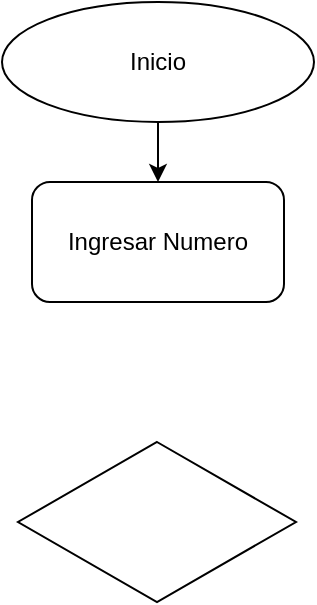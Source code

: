 <mxfile version="26.0.13">
  <diagram name="Página-1" id="d4MDyCjuay_kf09EfJxL">
    <mxGraphModel dx="1341" dy="759" grid="1" gridSize="10" guides="1" tooltips="1" connect="1" arrows="1" fold="1" page="1" pageScale="1" pageWidth="827" pageHeight="1169" math="0" shadow="0">
      <root>
        <mxCell id="0" />
        <mxCell id="1" parent="0" />
        <mxCell id="ODquyuXMhCRUw1BkOLDp-3" style="edgeStyle=orthogonalEdgeStyle;rounded=0;orthogonalLoop=1;jettySize=auto;html=1;entryX=0.5;entryY=0;entryDx=0;entryDy=0;" edge="1" parent="1" source="ODquyuXMhCRUw1BkOLDp-1" target="ODquyuXMhCRUw1BkOLDp-2">
          <mxGeometry relative="1" as="geometry" />
        </mxCell>
        <mxCell id="ODquyuXMhCRUw1BkOLDp-1" value="Inicio" style="ellipse;whiteSpace=wrap;html=1;" vertex="1" parent="1">
          <mxGeometry x="336" y="40" width="156" height="60" as="geometry" />
        </mxCell>
        <mxCell id="ODquyuXMhCRUw1BkOLDp-2" value="Ingresar Numero" style="rounded=1;whiteSpace=wrap;html=1;" vertex="1" parent="1">
          <mxGeometry x="351" y="130" width="126" height="60" as="geometry" />
        </mxCell>
        <mxCell id="ODquyuXMhCRUw1BkOLDp-4" value="" style="rhombus;whiteSpace=wrap;html=1;" vertex="1" parent="1">
          <mxGeometry x="344" y="260" width="139" height="80" as="geometry" />
        </mxCell>
      </root>
    </mxGraphModel>
  </diagram>
</mxfile>
